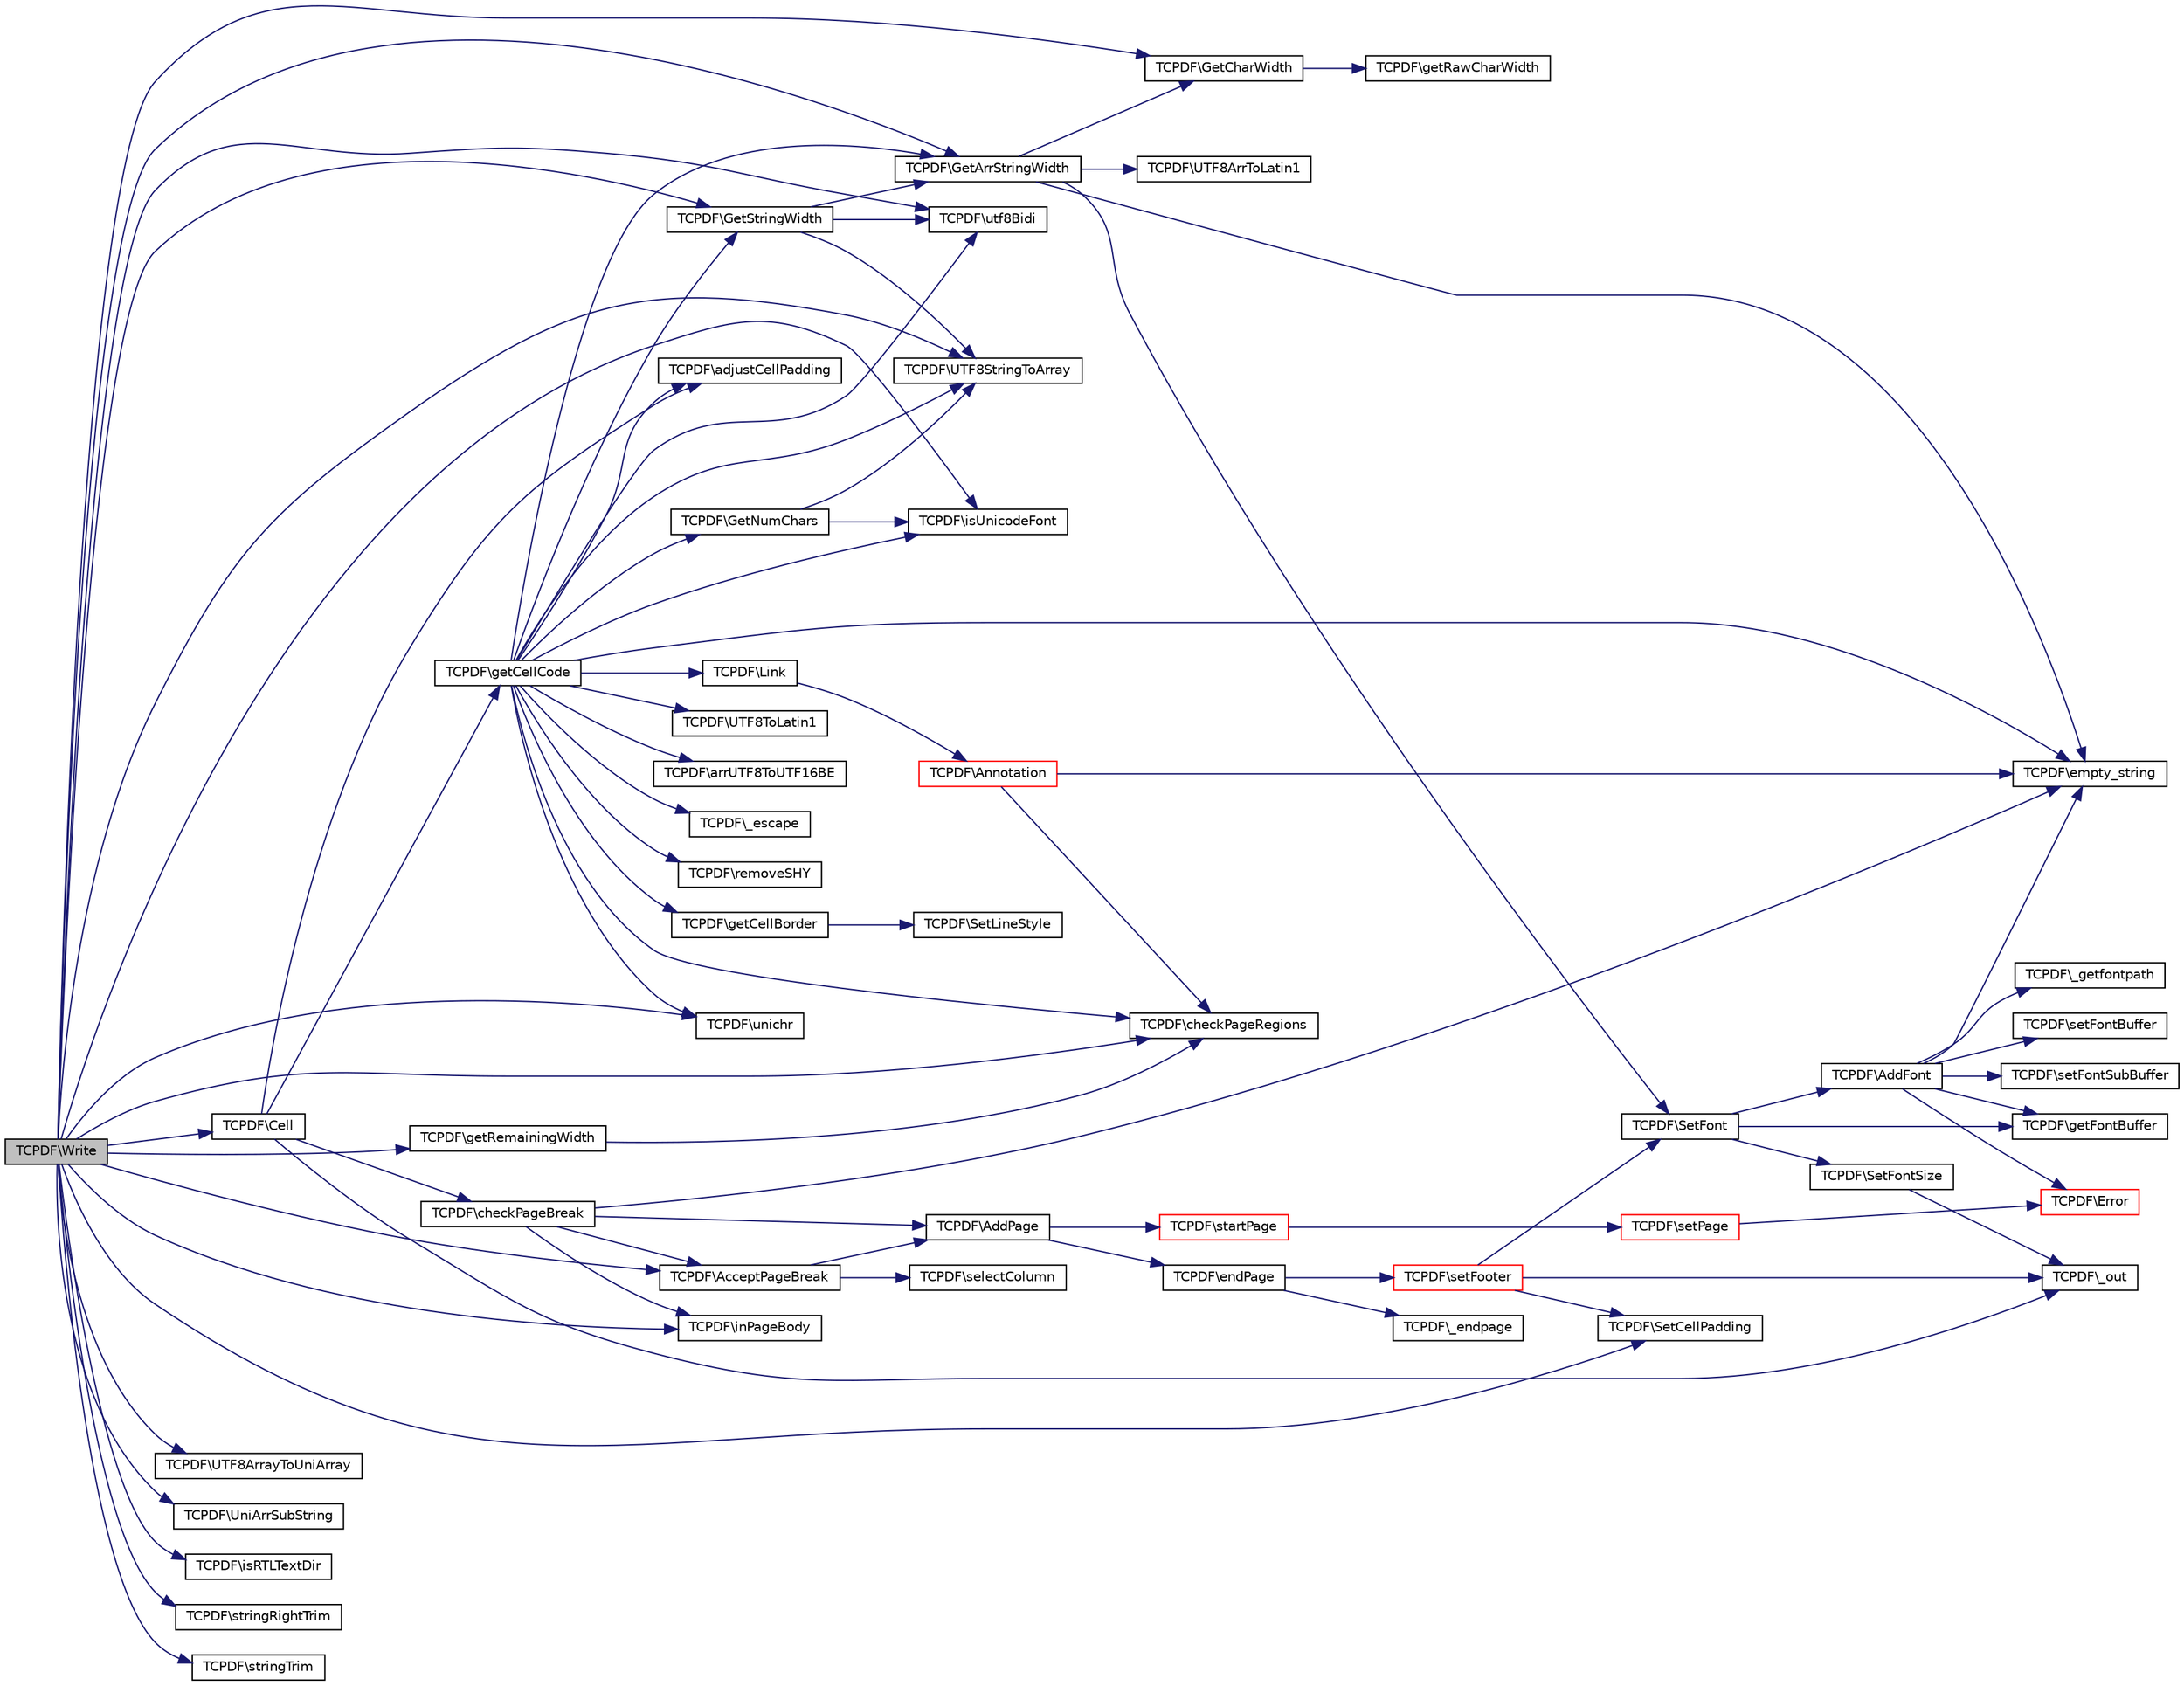 digraph G
{
  edge [fontname="Helvetica",fontsize="10",labelfontname="Helvetica",labelfontsize="10"];
  node [fontname="Helvetica",fontsize="10",shape=record];
  rankdir="LR";
  Node1 [label="TCPDF\\Write",height=0.2,width=0.4,color="black", fillcolor="grey75", style="filled" fontcolor="black"];
  Node1 -> Node2 [color="midnightblue",fontsize="10",style="solid",fontname="Helvetica"];
  Node2 [label="TCPDF\\checkPageRegions",height=0.2,width=0.4,color="black", fillcolor="white", style="filled",URL="$classTCPDF.html#a1d99e81697a90efb13a6734001427f40",tooltip="Check page for no-write regions and adapt current coordinates and page margins if necessary..."];
  Node1 -> Node3 [color="midnightblue",fontsize="10",style="solid",fontname="Helvetica"];
  Node3 [label="TCPDF\\GetCharWidth",height=0.2,width=0.4,color="black", fillcolor="white", style="filled",URL="$classTCPDF.html#a281f922889bd1ae2dc96e421042ad8e4",tooltip="Returns the length of the char in user unit for the current font considering current stretching and s..."];
  Node3 -> Node4 [color="midnightblue",fontsize="10",style="solid",fontname="Helvetica"];
  Node4 [label="TCPDF\\getRawCharWidth",height=0.2,width=0.4,color="black", fillcolor="white", style="filled",URL="$classTCPDF.html#af484c6dc7debd34e2310f9f391448de7",tooltip="Returns the length of the char in user unit for the current font."];
  Node1 -> Node5 [color="midnightblue",fontsize="10",style="solid",fontname="Helvetica"];
  Node5 [label="TCPDF\\UTF8StringToArray",height=0.2,width=0.4,color="black", fillcolor="white", style="filled",URL="$classTCPDF.html#a35a90a2cd5b8ab143d978128a21de09e",tooltip="Converts UTF-8 strings to codepoints array."];
  Node1 -> Node6 [color="midnightblue",fontsize="10",style="solid",fontname="Helvetica"];
  Node6 [label="TCPDF\\UTF8ArrayToUniArray",height=0.2,width=0.4,color="black", fillcolor="white", style="filled",URL="$classTCPDF.html#aa40ab5a75479522984c27da10a4608ed",tooltip="Convert an array of UTF8 values to array of unicode characters."];
  Node1 -> Node7 [color="midnightblue",fontsize="10",style="solid",fontname="Helvetica"];
  Node7 [label="TCPDF\\unichr",height=0.2,width=0.4,color="black", fillcolor="white", style="filled",URL="$classTCPDF.html#a7d007815ed4a9c0aa036f6de09e81c3b",tooltip="Returns the unicode caracter specified by UTF-8 value."];
  Node1 -> Node8 [color="midnightblue",fontsize="10",style="solid",fontname="Helvetica"];
  Node8 [label="TCPDF\\UniArrSubString",height=0.2,width=0.4,color="black", fillcolor="white", style="filled",URL="$classTCPDF.html#a11193998fe9c87092ed978f184998cfa",tooltip="Extract a slice of the $uniarr array and return it as string."];
  Node1 -> Node9 [color="midnightblue",fontsize="10",style="solid",fontname="Helvetica"];
  Node9 [label="TCPDF\\utf8Bidi",height=0.2,width=0.4,color="black", fillcolor="white", style="filled",URL="$classTCPDF.html#aeae5a9f2fd6630b5ce96435592e82185",tooltip="Reverse the RLT substrings using the Bidirectional Algorithm (http://unicode.org/reports/tr9/)."];
  Node1 -> Node10 [color="midnightblue",fontsize="10",style="solid",fontname="Helvetica"];
  Node10 [label="TCPDF\\GetArrStringWidth",height=0.2,width=0.4,color="black", fillcolor="white", style="filled",URL="$classTCPDF.html#afe09291dfba7203e225a507e71e1d43e",tooltip="Returns the string length of an array of chars in user unit or an array of characters widths..."];
  Node10 -> Node11 [color="midnightblue",fontsize="10",style="solid",fontname="Helvetica"];
  Node11 [label="TCPDF\\empty_string",height=0.2,width=0.4,color="black", fillcolor="white", style="filled",URL="$classTCPDF.html#a681e9cc13fa324d8e538a5873f3990c2",tooltip="Determine whether a string is empty."];
  Node10 -> Node12 [color="midnightblue",fontsize="10",style="solid",fontname="Helvetica"];
  Node12 [label="TCPDF\\SetFont",height=0.2,width=0.4,color="black", fillcolor="white", style="filled",URL="$classTCPDF.html#a5b5d57a2e74820e41c69737b2d4b6c9e",tooltip="Sets the font used to print character strings."];
  Node12 -> Node13 [color="midnightblue",fontsize="10",style="solid",fontname="Helvetica"];
  Node13 [label="TCPDF\\AddFont",height=0.2,width=0.4,color="black", fillcolor="white", style="filled",URL="$classTCPDF.html#a06cba4fc5e83b02bb37a947e56196776",tooltip="Imports a TrueType, Type1, core, or CID0 font and makes it available."];
  Node13 -> Node11 [color="midnightblue",fontsize="10",style="solid",fontname="Helvetica"];
  Node13 -> Node14 [color="midnightblue",fontsize="10",style="solid",fontname="Helvetica"];
  Node14 [label="TCPDF\\Error",height=0.2,width=0.4,color="red", fillcolor="white", style="filled",URL="$classTCPDF.html#a27ecf2a6c86b4b7976ebfaf5912b0f91",tooltip="This method is automatically called in case of fatal error; it simply outputs the message and halts t..."];
  Node13 -> Node15 [color="midnightblue",fontsize="10",style="solid",fontname="Helvetica"];
  Node15 [label="TCPDF\\getFontBuffer",height=0.2,width=0.4,color="black", fillcolor="white", style="filled",URL="$classTCPDF.html#ac63fff093a17846764bbcc09af7c8640",tooltip="Get font buffer content."];
  Node13 -> Node16 [color="midnightblue",fontsize="10",style="solid",fontname="Helvetica"];
  Node16 [label="TCPDF\\_getfontpath",height=0.2,width=0.4,color="black", fillcolor="white", style="filled",URL="$classTCPDF.html#a859c9ff83c417b518afa83c0da7a62b1",tooltip="Return fonts path."];
  Node13 -> Node17 [color="midnightblue",fontsize="10",style="solid",fontname="Helvetica"];
  Node17 [label="TCPDF\\setFontBuffer",height=0.2,width=0.4,color="black", fillcolor="white", style="filled",URL="$classTCPDF.html#aa9eb763490acb3dfdf3f0cf445e83ca6",tooltip="Set font buffer content."];
  Node13 -> Node18 [color="midnightblue",fontsize="10",style="solid",fontname="Helvetica"];
  Node18 [label="TCPDF\\setFontSubBuffer",height=0.2,width=0.4,color="black", fillcolor="white", style="filled",URL="$classTCPDF.html#ac6009bf1f27a31ee208d9687cb4b91eb",tooltip="Set font buffer content."];
  Node12 -> Node15 [color="midnightblue",fontsize="10",style="solid",fontname="Helvetica"];
  Node12 -> Node19 [color="midnightblue",fontsize="10",style="solid",fontname="Helvetica"];
  Node19 [label="TCPDF\\SetFontSize",height=0.2,width=0.4,color="black", fillcolor="white", style="filled",URL="$classTCPDF.html#a6df400b01d3ec1579e1e925b98c31d5f",tooltip="Defines the size of the current font."];
  Node19 -> Node20 [color="midnightblue",fontsize="10",style="solid",fontname="Helvetica"];
  Node20 [label="TCPDF\\_out",height=0.2,width=0.4,color="black", fillcolor="white", style="filled",URL="$classTCPDF.html#ac57877b76c37aef3195ad45731715b9e",tooltip="Output a string to the document."];
  Node10 -> Node21 [color="midnightblue",fontsize="10",style="solid",fontname="Helvetica"];
  Node21 [label="TCPDF\\UTF8ArrToLatin1",height=0.2,width=0.4,color="black", fillcolor="white", style="filled",URL="$classTCPDF.html#a49045c2ce294f72c7720decbc96ebbbb",tooltip="Converts UTF-8 characters array to array of Latin1 characters "];
  Node10 -> Node3 [color="midnightblue",fontsize="10",style="solid",fontname="Helvetica"];
  Node1 -> Node22 [color="midnightblue",fontsize="10",style="solid",fontname="Helvetica"];
  Node22 [label="TCPDF\\SetCellPadding",height=0.2,width=0.4,color="black", fillcolor="white", style="filled",URL="$classTCPDF.html#a374b24751bf76e4ca5ba7694f87ec2c1",tooltip="Set the same internal Cell padding for top, right, bottom, left-."];
  Node1 -> Node23 [color="midnightblue",fontsize="10",style="solid",fontname="Helvetica"];
  Node23 [label="TCPDF\\isRTLTextDir",height=0.2,width=0.4,color="black", fillcolor="white", style="filled",URL="$classTCPDF.html#accba6f1471acb211de74e6b34107041d",tooltip="Return the current temporary RTL status."];
  Node1 -> Node24 [color="midnightblue",fontsize="10",style="solid",fontname="Helvetica"];
  Node24 [label="TCPDF\\stringRightTrim",height=0.2,width=0.4,color="black", fillcolor="white", style="filled",URL="$classTCPDF.html#aa198175b5bdc3ed8663efa6b5286a74a",tooltip="Right trim the input string."];
  Node1 -> Node25 [color="midnightblue",fontsize="10",style="solid",fontname="Helvetica"];
  Node25 [label="TCPDF\\Cell",height=0.2,width=0.4,color="black", fillcolor="white", style="filled",URL="$classTCPDF.html#a33b265e5eb3e4d1d4fedfe29f8166f31",tooltip="Prints a cell (rectangular area) with optional borders, background color and character string..."];
  Node25 -> Node26 [color="midnightblue",fontsize="10",style="solid",fontname="Helvetica"];
  Node26 [label="TCPDF\\adjustCellPadding",height=0.2,width=0.4,color="black", fillcolor="white", style="filled",URL="$classTCPDF.html#a574cf231b14aa43921ac83716b27b3e4",tooltip="Adjust the internal Cell padding array to take account of the line width."];
  Node25 -> Node27 [color="midnightblue",fontsize="10",style="solid",fontname="Helvetica"];
  Node27 [label="TCPDF\\checkPageBreak",height=0.2,width=0.4,color="black", fillcolor="white", style="filled",URL="$classTCPDF.html#a9e8e4b4d75485b8f1e3aa2133a811e50",tooltip="Add page if needed."];
  Node27 -> Node11 [color="midnightblue",fontsize="10",style="solid",fontname="Helvetica"];
  Node27 -> Node28 [color="midnightblue",fontsize="10",style="solid",fontname="Helvetica"];
  Node28 [label="TCPDF\\inPageBody",height=0.2,width=0.4,color="black", fillcolor="white", style="filled",URL="$classTCPDF.html#a13f370f8e1553105eaa3553f52c3fc6c",tooltip="Check if we are on the page body (excluding page header and footer)."];
  Node27 -> Node29 [color="midnightblue",fontsize="10",style="solid",fontname="Helvetica"];
  Node29 [label="TCPDF\\AcceptPageBreak",height=0.2,width=0.4,color="black", fillcolor="white", style="filled",URL="$classTCPDF.html#aa24046de2993933f62d60a2936a22970",tooltip="Whenever a page break condition is met, the method is called, and the break is issued or not dependin..."];
  Node29 -> Node30 [color="midnightblue",fontsize="10",style="solid",fontname="Helvetica"];
  Node30 [label="TCPDF\\selectColumn",height=0.2,width=0.4,color="black", fillcolor="white", style="filled",URL="$classTCPDF.html#a4f11d769024fd07e1f663efd02d10517",tooltip="Set position at a given column."];
  Node29 -> Node31 [color="midnightblue",fontsize="10",style="solid",fontname="Helvetica"];
  Node31 [label="TCPDF\\AddPage",height=0.2,width=0.4,color="black", fillcolor="white", style="filled",URL="$classTCPDF.html#a5171e20b366b74523709d84c349c1ced",tooltip="Adds a new page to the document."];
  Node31 -> Node32 [color="midnightblue",fontsize="10",style="solid",fontname="Helvetica"];
  Node32 [label="TCPDF\\endPage",height=0.2,width=0.4,color="black", fillcolor="white", style="filled",URL="$classTCPDF.html#a79a37b42b7c47e3ec1f5f150129d3b3c",tooltip="Terminate the current page."];
  Node32 -> Node33 [color="midnightblue",fontsize="10",style="solid",fontname="Helvetica"];
  Node33 [label="TCPDF\\setFooter",height=0.2,width=0.4,color="red", fillcolor="white", style="filled",URL="$classTCPDF.html#a7b0675e51b6f7ab3e4730feef3c86fb5",tooltip="This method is used to render the page footer."];
  Node33 -> Node20 [color="midnightblue",fontsize="10",style="solid",fontname="Helvetica"];
  Node33 -> Node22 [color="midnightblue",fontsize="10",style="solid",fontname="Helvetica"];
  Node33 -> Node12 [color="midnightblue",fontsize="10",style="solid",fontname="Helvetica"];
  Node32 -> Node34 [color="midnightblue",fontsize="10",style="solid",fontname="Helvetica"];
  Node34 [label="TCPDF\\_endpage",height=0.2,width=0.4,color="black", fillcolor="white", style="filled",URL="$classTCPDF.html#af037a681d72f4eeaecd641680257a16f",tooltip="Mark end of page."];
  Node31 -> Node35 [color="midnightblue",fontsize="10",style="solid",fontname="Helvetica"];
  Node35 [label="TCPDF\\startPage",height=0.2,width=0.4,color="red", fillcolor="white", style="filled",URL="$classTCPDF.html#a02c319c0adc5a464351d428ae4602aae",tooltip="Starts a new page to the document."];
  Node35 -> Node36 [color="midnightblue",fontsize="10",style="solid",fontname="Helvetica"];
  Node36 [label="TCPDF\\setPage",height=0.2,width=0.4,color="red", fillcolor="white", style="filled",URL="$classTCPDF.html#a99075a970e4fec86e1b31e8ecc923e00",tooltip="Move pointer at the specified document page and update page dimensions."];
  Node36 -> Node14 [color="midnightblue",fontsize="10",style="solid",fontname="Helvetica"];
  Node27 -> Node31 [color="midnightblue",fontsize="10",style="solid",fontname="Helvetica"];
  Node25 -> Node20 [color="midnightblue",fontsize="10",style="solid",fontname="Helvetica"];
  Node25 -> Node37 [color="midnightblue",fontsize="10",style="solid",fontname="Helvetica"];
  Node37 [label="TCPDF\\getCellCode",height=0.2,width=0.4,color="black", fillcolor="white", style="filled",URL="$classTCPDF.html#aa064c22c3ff653664433fc4e05fa8efc",tooltip="Returns the PDF string code to print a cell (rectangular area) with optional borders, background color and character string."];
  Node37 -> Node7 [color="midnightblue",fontsize="10",style="solid",fontname="Helvetica"];
  Node37 -> Node38 [color="midnightblue",fontsize="10",style="solid",fontname="Helvetica"];
  Node38 [label="TCPDF\\removeSHY",height=0.2,width=0.4,color="black", fillcolor="white", style="filled",URL="$classTCPDF.html#aece420a79e6100810c95f5a767ecacb0",tooltip="Removes SHY characters from text."];
  Node37 -> Node26 [color="midnightblue",fontsize="10",style="solid",fontname="Helvetica"];
  Node37 -> Node2 [color="midnightblue",fontsize="10",style="solid",fontname="Helvetica"];
  Node37 -> Node11 [color="midnightblue",fontsize="10",style="solid",fontname="Helvetica"];
  Node37 -> Node39 [color="midnightblue",fontsize="10",style="solid",fontname="Helvetica"];
  Node39 [label="TCPDF\\getCellBorder",height=0.2,width=0.4,color="black", fillcolor="white", style="filled",URL="$classTCPDF.html#a128e3d25eed996dbd78dd10be6f0c4c4",tooltip="Returns the code to draw the cell border."];
  Node39 -> Node40 [color="midnightblue",fontsize="10",style="solid",fontname="Helvetica"];
  Node40 [label="TCPDF\\SetLineStyle",height=0.2,width=0.4,color="black", fillcolor="white", style="filled",URL="$classTCPDF.html#a3d9b3717cd9ad8db31642155c832d148",tooltip="Set line style."];
  Node37 -> Node41 [color="midnightblue",fontsize="10",style="solid",fontname="Helvetica"];
  Node41 [label="TCPDF\\UTF8ToLatin1",height=0.2,width=0.4,color="black", fillcolor="white", style="filled",URL="$classTCPDF.html#a60c04a399d19927e7a3ee249694aaa62",tooltip="Converts UTF-8 strings to Latin1 when using the standard 14 core fonts."];
  Node37 -> Node5 [color="midnightblue",fontsize="10",style="solid",fontname="Helvetica"];
  Node37 -> Node9 [color="midnightblue",fontsize="10",style="solid",fontname="Helvetica"];
  Node37 -> Node42 [color="midnightblue",fontsize="10",style="solid",fontname="Helvetica"];
  Node42 [label="TCPDF\\arrUTF8ToUTF16BE",height=0.2,width=0.4,color="black", fillcolor="white", style="filled",URL="$classTCPDF.html#a8b9c15b8e72db768753c5dc1a96bb2ce",tooltip="Converts array of UTF-8 characters to UTF16-BE string."];
  Node37 -> Node43 [color="midnightblue",fontsize="10",style="solid",fontname="Helvetica"];
  Node43 [label="TCPDF\\_escape",height=0.2,width=0.4,color="black", fillcolor="white", style="filled",URL="$classTCPDF.html#a9d85fe0d8460a71cb28cc679faf57ecf",tooltip="Add &quot;\&quot; before &quot;\&quot;, &quot;(&quot; and &quot;)&quot;."];
  Node37 -> Node44 [color="midnightblue",fontsize="10",style="solid",fontname="Helvetica"];
  Node44 [label="TCPDF\\GetStringWidth",height=0.2,width=0.4,color="black", fillcolor="white", style="filled",URL="$classTCPDF.html#a8075c1f04b6fbddc957cff786c4b16d9",tooltip="Returns the length of a string in user unit."];
  Node44 -> Node10 [color="midnightblue",fontsize="10",style="solid",fontname="Helvetica"];
  Node44 -> Node9 [color="midnightblue",fontsize="10",style="solid",fontname="Helvetica"];
  Node44 -> Node5 [color="midnightblue",fontsize="10",style="solid",fontname="Helvetica"];
  Node37 -> Node45 [color="midnightblue",fontsize="10",style="solid",fontname="Helvetica"];
  Node45 [label="TCPDF\\GetNumChars",height=0.2,width=0.4,color="black", fillcolor="white", style="filled",URL="$classTCPDF.html#ac9dc6318fd217971aff282532ab91e43",tooltip="Returns the numbero of characters in a string."];
  Node45 -> Node46 [color="midnightblue",fontsize="10",style="solid",fontname="Helvetica"];
  Node46 [label="TCPDF\\isUnicodeFont",height=0.2,width=0.4,color="black", fillcolor="white", style="filled",URL="$classTCPDF.html#a81c8257af5d6d6e40f1bb77d6b507b97",tooltip="Return true if the current font is unicode type."];
  Node45 -> Node5 [color="midnightblue",fontsize="10",style="solid",fontname="Helvetica"];
  Node37 -> Node46 [color="midnightblue",fontsize="10",style="solid",fontname="Helvetica"];
  Node37 -> Node10 [color="midnightblue",fontsize="10",style="solid",fontname="Helvetica"];
  Node37 -> Node47 [color="midnightblue",fontsize="10",style="solid",fontname="Helvetica"];
  Node47 [label="TCPDF\\Link",height=0.2,width=0.4,color="black", fillcolor="white", style="filled",URL="$classTCPDF.html#ab87bf1826384fbfe30eb499d42f1d994",tooltip="Puts a link on a rectangular area of the page."];
  Node47 -> Node48 [color="midnightblue",fontsize="10",style="solid",fontname="Helvetica"];
  Node48 [label="TCPDF\\Annotation",height=0.2,width=0.4,color="red", fillcolor="white", style="filled",URL="$classTCPDF.html#a6b05e14a0ff7b12eb78f884cabd69e9b",tooltip="Puts a markup annotation on a rectangular area of the page."];
  Node48 -> Node2 [color="midnightblue",fontsize="10",style="solid",fontname="Helvetica"];
  Node48 -> Node11 [color="midnightblue",fontsize="10",style="solid",fontname="Helvetica"];
  Node1 -> Node28 [color="midnightblue",fontsize="10",style="solid",fontname="Helvetica"];
  Node1 -> Node29 [color="midnightblue",fontsize="10",style="solid",fontname="Helvetica"];
  Node1 -> Node49 [color="midnightblue",fontsize="10",style="solid",fontname="Helvetica"];
  Node49 [label="TCPDF\\getRemainingWidth",height=0.2,width=0.4,color="black", fillcolor="white", style="filled",URL="$classTCPDF.html#a56507b79d0b3c74332aaacc32dab873a",tooltip="Returns the remaining width between the current position and margins."];
  Node49 -> Node2 [color="midnightblue",fontsize="10",style="solid",fontname="Helvetica"];
  Node1 -> Node46 [color="midnightblue",fontsize="10",style="solid",fontname="Helvetica"];
  Node1 -> Node50 [color="midnightblue",fontsize="10",style="solid",fontname="Helvetica"];
  Node50 [label="TCPDF\\stringTrim",height=0.2,width=0.4,color="black", fillcolor="white", style="filled",URL="$classTCPDF.html#abdc6aa462bc81023df2ec043742bcb4b",tooltip="Trim the input string."];
  Node1 -> Node44 [color="midnightblue",fontsize="10",style="solid",fontname="Helvetica"];
}
